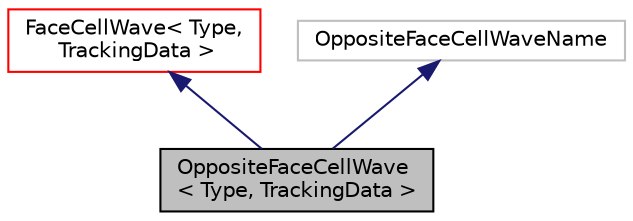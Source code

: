 digraph "OppositeFaceCellWave&lt; Type, TrackingData &gt;"
{
  bgcolor="transparent";
  edge [fontname="Helvetica",fontsize="10",labelfontname="Helvetica",labelfontsize="10"];
  node [fontname="Helvetica",fontsize="10",shape=record];
  Node0 [label="OppositeFaceCellWave\l\< Type, TrackingData \>",height=0.2,width=0.4,color="black", fillcolor="grey75", style="filled", fontcolor="black"];
  Node1 -> Node0 [dir="back",color="midnightblue",fontsize="10",style="solid",fontname="Helvetica"];
  Node1 [label="FaceCellWave\< Type,\l TrackingData \>",height=0.2,width=0.4,color="red",URL="$a25945.html",tooltip="Wave propagation of information through grid. Every iteration information goes through one layer of c..."];
  Node3 -> Node0 [dir="back",color="midnightblue",fontsize="10",style="solid",fontname="Helvetica"];
  Node3 [label="OppositeFaceCellWaveName",height=0.2,width=0.4,color="grey75"];
}
